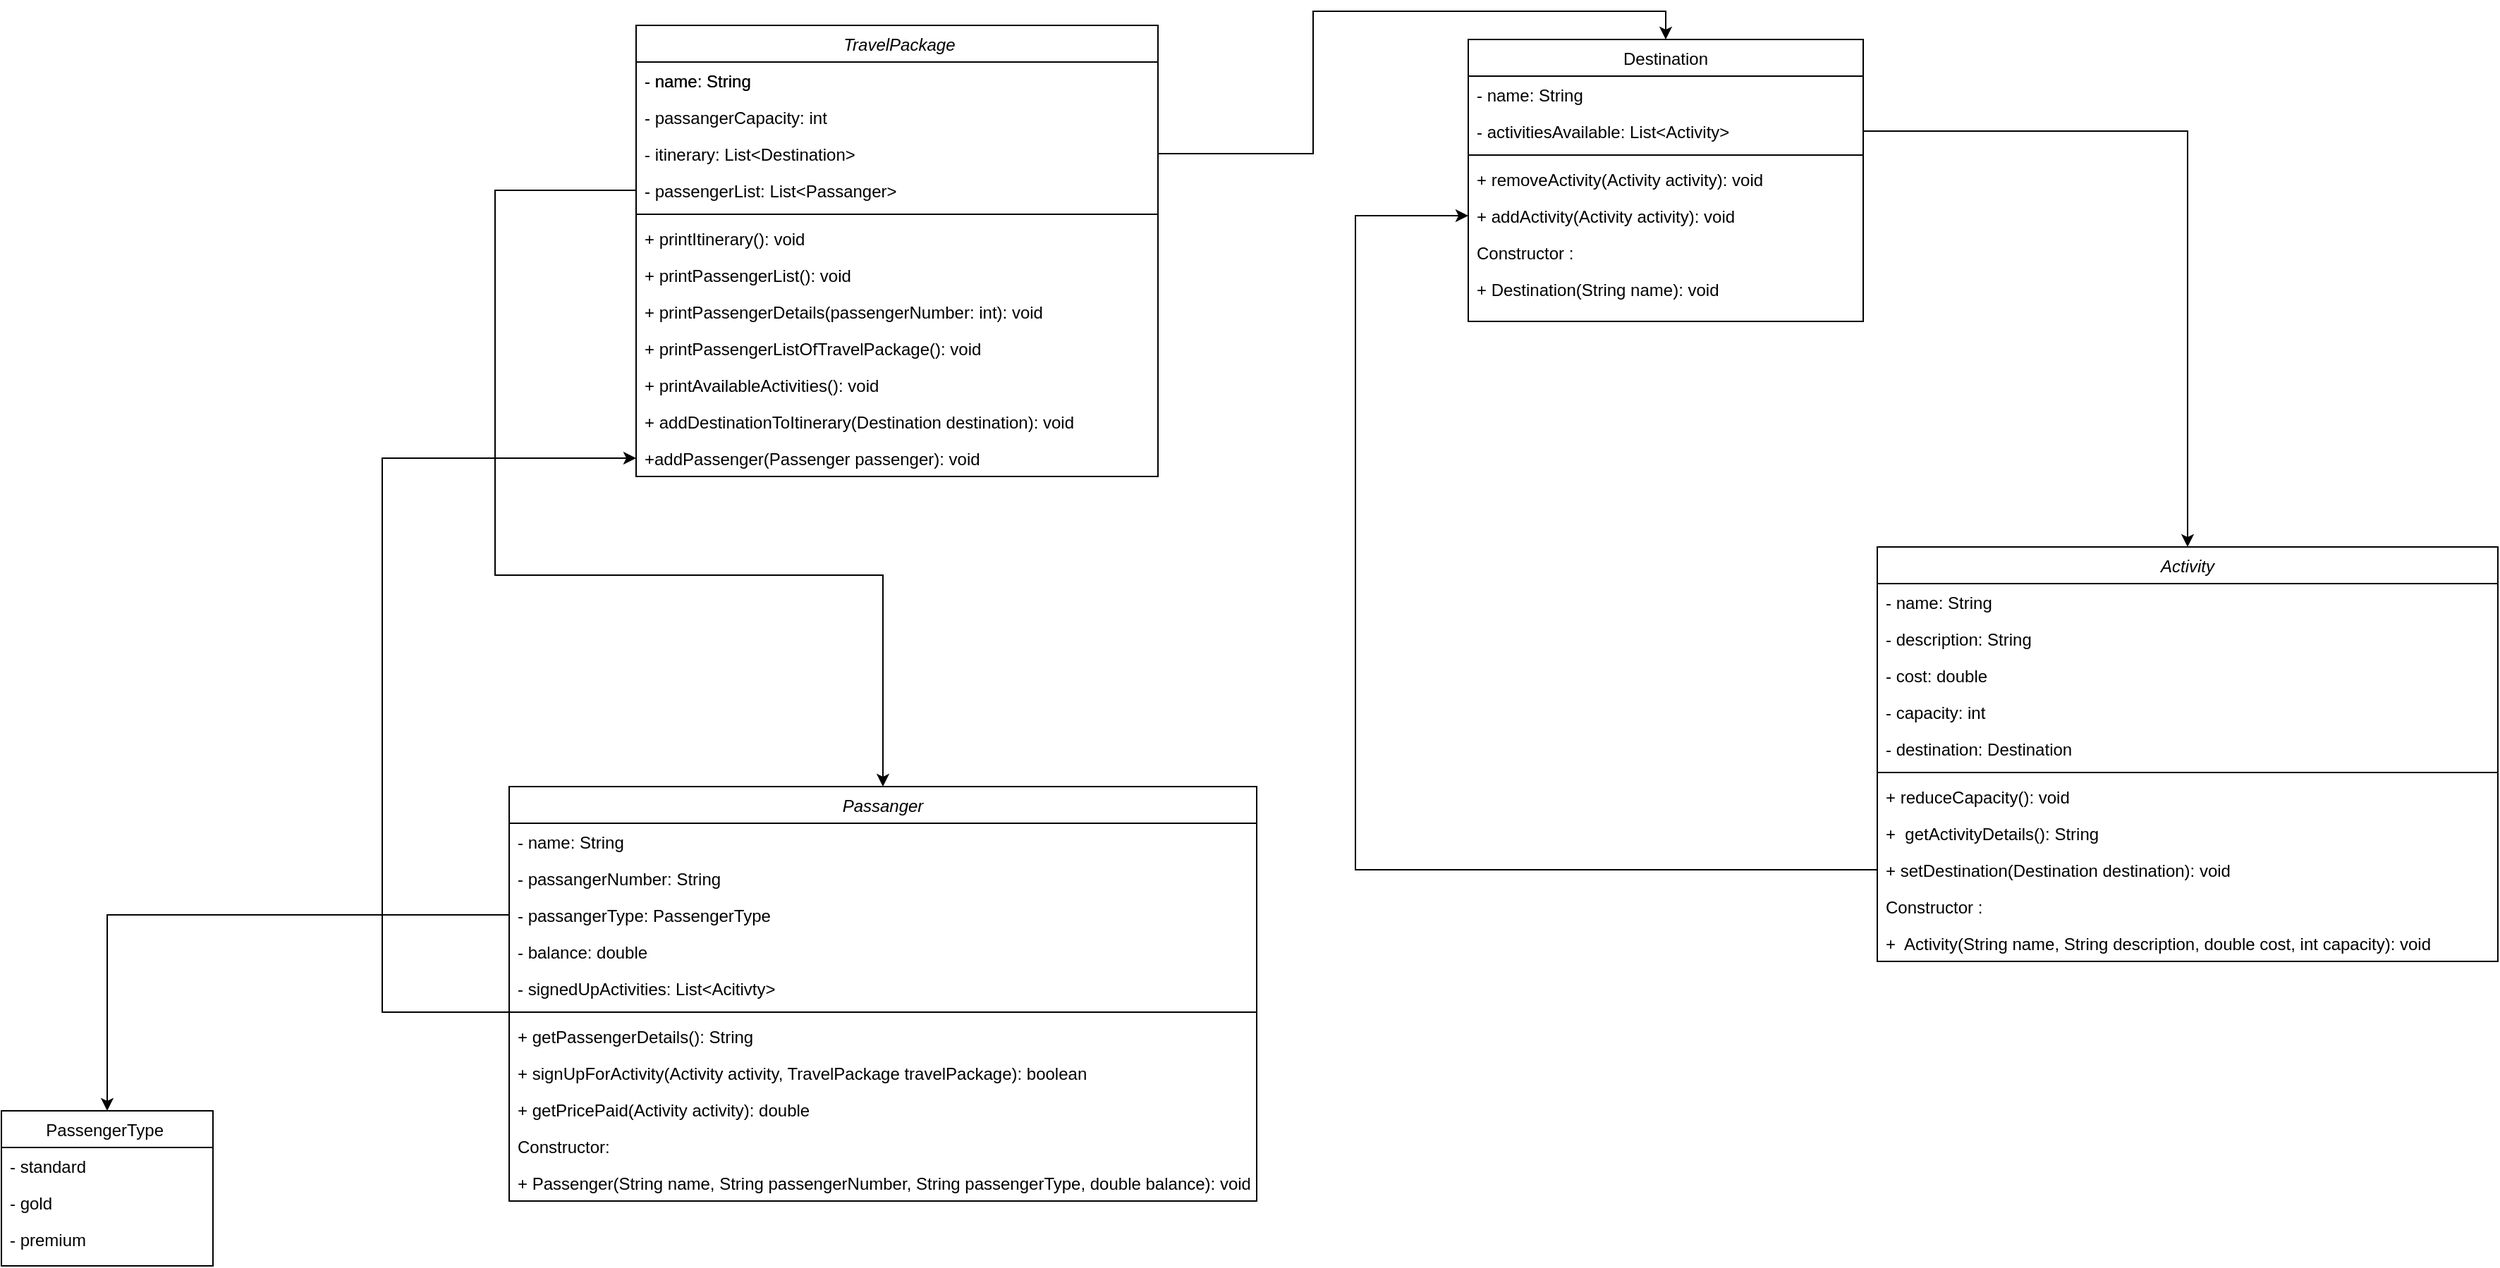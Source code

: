 <mxfile version="22.1.17" type="device">
  <diagram name="Page-1" id="Fdq2jq0iwENUCA-mUVQr">
    <mxGraphModel dx="3028" dy="1333" grid="1" gridSize="10" guides="1" tooltips="1" connect="1" arrows="1" fold="1" page="1" pageScale="1" pageWidth="850" pageHeight="1100" math="0" shadow="0">
      <root>
        <mxCell id="0" />
        <mxCell id="1" parent="0" />
        <mxCell id="0NMZtdTPD4KU011eyy8_-1" value=" TravelPackage" style="swimlane;fontStyle=2;align=center;verticalAlign=top;childLayout=stackLayout;horizontal=1;startSize=26;horizontalStack=0;resizeParent=1;resizeLast=0;collapsible=1;marginBottom=0;rounded=0;shadow=0;strokeWidth=1;" vertex="1" parent="1">
          <mxGeometry x="220" y="120" width="370" height="320" as="geometry">
            <mxRectangle x="230" y="140" width="160" height="26" as="alternateBounds" />
          </mxGeometry>
        </mxCell>
        <mxCell id="0NMZtdTPD4KU011eyy8_-2" value="- name: String        &#xa;&#xa;" style="text;align=left;verticalAlign=top;spacingLeft=4;spacingRight=4;overflow=hidden;rotatable=0;points=[[0,0.5],[1,0.5]];portConstraint=eastwest;" vertex="1" parent="0NMZtdTPD4KU011eyy8_-1">
          <mxGeometry y="26" width="370" height="26" as="geometry" />
        </mxCell>
        <mxCell id="0NMZtdTPD4KU011eyy8_-3" value="- passangerCapacity: int" style="text;align=left;verticalAlign=top;spacingLeft=4;spacingRight=4;overflow=hidden;rotatable=0;points=[[0,0.5],[1,0.5]];portConstraint=eastwest;rounded=0;shadow=0;html=0;" vertex="1" parent="0NMZtdTPD4KU011eyy8_-1">
          <mxGeometry y="52" width="370" height="26" as="geometry" />
        </mxCell>
        <mxCell id="0NMZtdTPD4KU011eyy8_-4" value="- itinerary: List&lt;Destination&gt;" style="text;align=left;verticalAlign=top;spacingLeft=4;spacingRight=4;overflow=hidden;rotatable=0;points=[[0,0.5],[1,0.5]];portConstraint=eastwest;rounded=0;shadow=0;html=0;" vertex="1" parent="0NMZtdTPD4KU011eyy8_-1">
          <mxGeometry y="78" width="370" height="26" as="geometry" />
        </mxCell>
        <mxCell id="0NMZtdTPD4KU011eyy8_-6" value="- passengerList: List&lt;Passanger&gt;" style="text;align=left;verticalAlign=top;spacingLeft=4;spacingRight=4;overflow=hidden;rotatable=0;points=[[0,0.5],[1,0.5]];portConstraint=eastwest;" vertex="1" parent="0NMZtdTPD4KU011eyy8_-1">
          <mxGeometry y="104" width="370" height="26" as="geometry" />
        </mxCell>
        <mxCell id="0NMZtdTPD4KU011eyy8_-5" value="" style="line;html=1;strokeWidth=1;align=left;verticalAlign=middle;spacingTop=-1;spacingLeft=3;spacingRight=3;rotatable=0;labelPosition=right;points=[];portConstraint=eastwest;" vertex="1" parent="0NMZtdTPD4KU011eyy8_-1">
          <mxGeometry y="130" width="370" height="8" as="geometry" />
        </mxCell>
        <mxCell id="0NMZtdTPD4KU011eyy8_-32" value="+ printItinerary(): void" style="text;align=left;verticalAlign=top;spacingLeft=4;spacingRight=4;overflow=hidden;rotatable=0;points=[[0,0.5],[1,0.5]];portConstraint=eastwest;rounded=0;shadow=0;html=0;" vertex="1" parent="0NMZtdTPD4KU011eyy8_-1">
          <mxGeometry y="138" width="370" height="26" as="geometry" />
        </mxCell>
        <mxCell id="0NMZtdTPD4KU011eyy8_-33" value="+ printPassengerList(): void" style="text;align=left;verticalAlign=top;spacingLeft=4;spacingRight=4;overflow=hidden;rotatable=0;points=[[0,0.5],[1,0.5]];portConstraint=eastwest;rounded=0;shadow=0;html=0;" vertex="1" parent="0NMZtdTPD4KU011eyy8_-1">
          <mxGeometry y="164" width="370" height="26" as="geometry" />
        </mxCell>
        <mxCell id="0NMZtdTPD4KU011eyy8_-38" value="+ printPassengerDetails(passengerNumber: int): void" style="text;align=left;verticalAlign=top;spacingLeft=4;spacingRight=4;overflow=hidden;rotatable=0;points=[[0,0.5],[1,0.5]];portConstraint=eastwest;" vertex="1" parent="0NMZtdTPD4KU011eyy8_-1">
          <mxGeometry y="190" width="370" height="26" as="geometry" />
        </mxCell>
        <mxCell id="0NMZtdTPD4KU011eyy8_-94" value="+ printPassengerListOfTravelPackage(): void" style="text;align=left;verticalAlign=top;spacingLeft=4;spacingRight=4;overflow=hidden;rotatable=0;points=[[0,0.5],[1,0.5]];portConstraint=eastwest;" vertex="1" parent="0NMZtdTPD4KU011eyy8_-1">
          <mxGeometry y="216" width="370" height="26" as="geometry" />
        </mxCell>
        <mxCell id="0NMZtdTPD4KU011eyy8_-39" value="+ printAvailableActivities(): void" style="text;align=left;verticalAlign=top;spacingLeft=4;spacingRight=4;overflow=hidden;rotatable=0;points=[[0,0.5],[1,0.5]];portConstraint=eastwest;rounded=0;shadow=0;html=0;" vertex="1" parent="0NMZtdTPD4KU011eyy8_-1">
          <mxGeometry y="242" width="370" height="26" as="geometry" />
        </mxCell>
        <mxCell id="0NMZtdTPD4KU011eyy8_-92" value="+ addDestinationToItinerary(Destination destination): void" style="text;align=left;verticalAlign=top;spacingLeft=4;spacingRight=4;overflow=hidden;rotatable=0;points=[[0,0.5],[1,0.5]];portConstraint=eastwest;rounded=0;shadow=0;html=0;" vertex="1" parent="0NMZtdTPD4KU011eyy8_-1">
          <mxGeometry y="268" width="370" height="26" as="geometry" />
        </mxCell>
        <mxCell id="0NMZtdTPD4KU011eyy8_-93" value="+addPassenger(Passenger passenger): void" style="text;align=left;verticalAlign=top;spacingLeft=4;spacingRight=4;overflow=hidden;rotatable=0;points=[[0,0.5],[1,0.5]];portConstraint=eastwest;rounded=0;shadow=0;html=0;" vertex="1" parent="0NMZtdTPD4KU011eyy8_-1">
          <mxGeometry y="294" width="370" height="26" as="geometry" />
        </mxCell>
        <mxCell id="0NMZtdTPD4KU011eyy8_-18" value="Destination" style="swimlane;fontStyle=0;align=center;verticalAlign=top;childLayout=stackLayout;horizontal=1;startSize=26;horizontalStack=0;resizeParent=1;resizeLast=0;collapsible=1;marginBottom=0;rounded=0;shadow=0;strokeWidth=1;" vertex="1" parent="1">
          <mxGeometry x="810" y="130" width="280" height="200" as="geometry">
            <mxRectangle x="550" y="140" width="160" height="26" as="alternateBounds" />
          </mxGeometry>
        </mxCell>
        <mxCell id="0NMZtdTPD4KU011eyy8_-19" value="- name: String" style="text;align=left;verticalAlign=top;spacingLeft=4;spacingRight=4;overflow=hidden;rotatable=0;points=[[0,0.5],[1,0.5]];portConstraint=eastwest;" vertex="1" parent="0NMZtdTPD4KU011eyy8_-18">
          <mxGeometry y="26" width="280" height="26" as="geometry" />
        </mxCell>
        <mxCell id="0NMZtdTPD4KU011eyy8_-20" value="- activitiesAvailable: List&lt;Activity&gt;" style="text;align=left;verticalAlign=top;spacingLeft=4;spacingRight=4;overflow=hidden;rotatable=0;points=[[0,0.5],[1,0.5]];portConstraint=eastwest;rounded=0;shadow=0;html=0;" vertex="1" parent="0NMZtdTPD4KU011eyy8_-18">
          <mxGeometry y="52" width="280" height="26" as="geometry" />
        </mxCell>
        <mxCell id="0NMZtdTPD4KU011eyy8_-24" value="" style="line;html=1;strokeWidth=1;align=left;verticalAlign=middle;spacingTop=-1;spacingLeft=3;spacingRight=3;rotatable=0;labelPosition=right;points=[];portConstraint=eastwest;" vertex="1" parent="0NMZtdTPD4KU011eyy8_-18">
          <mxGeometry y="78" width="280" height="8" as="geometry" />
        </mxCell>
        <mxCell id="0NMZtdTPD4KU011eyy8_-25" value="+ removeActivity(Activity activity): void" style="text;align=left;verticalAlign=top;spacingLeft=4;spacingRight=4;overflow=hidden;rotatable=0;points=[[0,0.5],[1,0.5]];portConstraint=eastwest;" vertex="1" parent="0NMZtdTPD4KU011eyy8_-18">
          <mxGeometry y="86" width="280" height="26" as="geometry" />
        </mxCell>
        <mxCell id="0NMZtdTPD4KU011eyy8_-26" value="+ addActivity(Activity activity): void" style="text;align=left;verticalAlign=top;spacingLeft=4;spacingRight=4;overflow=hidden;rotatable=0;points=[[0,0.5],[1,0.5]];portConstraint=eastwest;" vertex="1" parent="0NMZtdTPD4KU011eyy8_-18">
          <mxGeometry y="112" width="280" height="26" as="geometry" />
        </mxCell>
        <mxCell id="0NMZtdTPD4KU011eyy8_-95" value="Constructor :" style="text;align=left;verticalAlign=top;spacingLeft=4;spacingRight=4;overflow=hidden;rotatable=0;points=[[0,0.5],[1,0.5]];portConstraint=eastwest;" vertex="1" parent="0NMZtdTPD4KU011eyy8_-18">
          <mxGeometry y="138" width="280" height="26" as="geometry" />
        </mxCell>
        <mxCell id="0NMZtdTPD4KU011eyy8_-97" value="+ Destination(String name): void" style="text;align=left;verticalAlign=top;spacingLeft=4;spacingRight=4;overflow=hidden;rotatable=0;points=[[0,0.5],[1,0.5]];portConstraint=eastwest;" vertex="1" parent="0NMZtdTPD4KU011eyy8_-18">
          <mxGeometry y="164" width="280" height="26" as="geometry" />
        </mxCell>
        <mxCell id="0NMZtdTPD4KU011eyy8_-36" value="- name: String        &#xa;&#xa;" style="text;align=left;verticalAlign=top;spacingLeft=4;spacingRight=4;overflow=hidden;rotatable=0;points=[[0,0.5],[1,0.5]];portConstraint=eastwest;" vertex="1" parent="1">
          <mxGeometry x="220" y="146" width="160" height="26" as="geometry" />
        </mxCell>
        <mxCell id="0NMZtdTPD4KU011eyy8_-50" value="Activity" style="swimlane;fontStyle=2;align=center;verticalAlign=top;childLayout=stackLayout;horizontal=1;startSize=26;horizontalStack=0;resizeParent=1;resizeLast=0;collapsible=1;marginBottom=0;rounded=0;shadow=0;strokeWidth=1;" vertex="1" parent="1">
          <mxGeometry x="1100" y="490" width="440" height="294" as="geometry">
            <mxRectangle x="230" y="140" width="160" height="26" as="alternateBounds" />
          </mxGeometry>
        </mxCell>
        <mxCell id="0NMZtdTPD4KU011eyy8_-51" value="- name: String        &#xa;&#xa;" style="text;align=left;verticalAlign=top;spacingLeft=4;spacingRight=4;overflow=hidden;rotatable=0;points=[[0,0.5],[1,0.5]];portConstraint=eastwest;" vertex="1" parent="0NMZtdTPD4KU011eyy8_-50">
          <mxGeometry y="26" width="440" height="26" as="geometry" />
        </mxCell>
        <mxCell id="0NMZtdTPD4KU011eyy8_-52" value="- description: String" style="text;align=left;verticalAlign=top;spacingLeft=4;spacingRight=4;overflow=hidden;rotatable=0;points=[[0,0.5],[1,0.5]];portConstraint=eastwest;rounded=0;shadow=0;html=0;" vertex="1" parent="0NMZtdTPD4KU011eyy8_-50">
          <mxGeometry y="52" width="440" height="26" as="geometry" />
        </mxCell>
        <mxCell id="0NMZtdTPD4KU011eyy8_-53" value="- cost: double" style="text;align=left;verticalAlign=top;spacingLeft=4;spacingRight=4;overflow=hidden;rotatable=0;points=[[0,0.5],[1,0.5]];portConstraint=eastwest;rounded=0;shadow=0;html=0;" vertex="1" parent="0NMZtdTPD4KU011eyy8_-50">
          <mxGeometry y="78" width="440" height="26" as="geometry" />
        </mxCell>
        <mxCell id="0NMZtdTPD4KU011eyy8_-54" value="- capacity: int" style="text;align=left;verticalAlign=top;spacingLeft=4;spacingRight=4;overflow=hidden;rotatable=0;points=[[0,0.5],[1,0.5]];portConstraint=eastwest;" vertex="1" parent="0NMZtdTPD4KU011eyy8_-50">
          <mxGeometry y="104" width="440" height="26" as="geometry" />
        </mxCell>
        <mxCell id="0NMZtdTPD4KU011eyy8_-73" value="- destination: Destination" style="text;align=left;verticalAlign=top;spacingLeft=4;spacingRight=4;overflow=hidden;rotatable=0;points=[[0,0.5],[1,0.5]];portConstraint=eastwest;" vertex="1" parent="0NMZtdTPD4KU011eyy8_-50">
          <mxGeometry y="130" width="440" height="26" as="geometry" />
        </mxCell>
        <mxCell id="0NMZtdTPD4KU011eyy8_-55" value="" style="line;html=1;strokeWidth=1;align=left;verticalAlign=middle;spacingTop=-1;spacingLeft=3;spacingRight=3;rotatable=0;labelPosition=right;points=[];portConstraint=eastwest;" vertex="1" parent="0NMZtdTPD4KU011eyy8_-50">
          <mxGeometry y="156" width="440" height="8" as="geometry" />
        </mxCell>
        <mxCell id="0NMZtdTPD4KU011eyy8_-57" value="+ reduceCapacity(): void" style="text;align=left;verticalAlign=top;spacingLeft=4;spacingRight=4;overflow=hidden;rotatable=0;points=[[0,0.5],[1,0.5]];portConstraint=eastwest;rounded=0;shadow=0;html=0;" vertex="1" parent="0NMZtdTPD4KU011eyy8_-50">
          <mxGeometry y="164" width="440" height="26" as="geometry" />
        </mxCell>
        <mxCell id="0NMZtdTPD4KU011eyy8_-58" value="+  getActivityDetails(): String" style="text;align=left;verticalAlign=top;spacingLeft=4;spacingRight=4;overflow=hidden;rotatable=0;points=[[0,0.5],[1,0.5]];portConstraint=eastwest;" vertex="1" parent="0NMZtdTPD4KU011eyy8_-50">
          <mxGeometry y="190" width="440" height="26" as="geometry" />
        </mxCell>
        <mxCell id="0NMZtdTPD4KU011eyy8_-101" value="+ setDestination(Destination destination): void" style="text;align=left;verticalAlign=top;spacingLeft=4;spacingRight=4;overflow=hidden;rotatable=0;points=[[0,0.5],[1,0.5]];portConstraint=eastwest;" vertex="1" parent="0NMZtdTPD4KU011eyy8_-50">
          <mxGeometry y="216" width="440" height="26" as="geometry" />
        </mxCell>
        <mxCell id="0NMZtdTPD4KU011eyy8_-99" value="Constructor :" style="text;align=left;verticalAlign=top;spacingLeft=4;spacingRight=4;overflow=hidden;rotatable=0;points=[[0,0.5],[1,0.5]];portConstraint=eastwest;" vertex="1" parent="0NMZtdTPD4KU011eyy8_-50">
          <mxGeometry y="242" width="440" height="26" as="geometry" />
        </mxCell>
        <mxCell id="0NMZtdTPD4KU011eyy8_-100" value="+  Activity(String name, String description, double cost, int capacity): void" style="text;align=left;verticalAlign=top;spacingLeft=4;spacingRight=4;overflow=hidden;rotatable=0;points=[[0,0.5],[1,0.5]];portConstraint=eastwest;" vertex="1" parent="0NMZtdTPD4KU011eyy8_-50">
          <mxGeometry y="268" width="440" height="26" as="geometry" />
        </mxCell>
        <mxCell id="0NMZtdTPD4KU011eyy8_-61" value="Passanger" style="swimlane;fontStyle=2;align=center;verticalAlign=top;childLayout=stackLayout;horizontal=1;startSize=26;horizontalStack=0;resizeParent=1;resizeLast=0;collapsible=1;marginBottom=0;rounded=0;shadow=0;strokeWidth=1;" vertex="1" parent="1">
          <mxGeometry x="130" y="660" width="530" height="294" as="geometry">
            <mxRectangle x="230" y="140" width="160" height="26" as="alternateBounds" />
          </mxGeometry>
        </mxCell>
        <mxCell id="0NMZtdTPD4KU011eyy8_-62" value="- name: String        &#xa;&#xa;" style="text;align=left;verticalAlign=top;spacingLeft=4;spacingRight=4;overflow=hidden;rotatable=0;points=[[0,0.5],[1,0.5]];portConstraint=eastwest;" vertex="1" parent="0NMZtdTPD4KU011eyy8_-61">
          <mxGeometry y="26" width="530" height="26" as="geometry" />
        </mxCell>
        <mxCell id="0NMZtdTPD4KU011eyy8_-63" value="- passangerNumber: String" style="text;align=left;verticalAlign=top;spacingLeft=4;spacingRight=4;overflow=hidden;rotatable=0;points=[[0,0.5],[1,0.5]];portConstraint=eastwest;rounded=0;shadow=0;html=0;" vertex="1" parent="0NMZtdTPD4KU011eyy8_-61">
          <mxGeometry y="52" width="530" height="26" as="geometry" />
        </mxCell>
        <mxCell id="0NMZtdTPD4KU011eyy8_-72" value="- passangerType: PassengerType" style="text;align=left;verticalAlign=top;spacingLeft=4;spacingRight=4;overflow=hidden;rotatable=0;points=[[0,0.5],[1,0.5]];portConstraint=eastwest;rounded=0;shadow=0;html=0;" vertex="1" parent="0NMZtdTPD4KU011eyy8_-61">
          <mxGeometry y="78" width="530" height="26" as="geometry" />
        </mxCell>
        <mxCell id="0NMZtdTPD4KU011eyy8_-82" value="- balance: double" style="text;align=left;verticalAlign=top;spacingLeft=4;spacingRight=4;overflow=hidden;rotatable=0;points=[[0,0.5],[1,0.5]];portConstraint=eastwest;" vertex="1" parent="0NMZtdTPD4KU011eyy8_-61">
          <mxGeometry y="104" width="530" height="26" as="geometry" />
        </mxCell>
        <mxCell id="0NMZtdTPD4KU011eyy8_-65" value="- signedUpActivities: List&lt;Acitivty&gt;" style="text;align=left;verticalAlign=top;spacingLeft=4;spacingRight=4;overflow=hidden;rotatable=0;points=[[0,0.5],[1,0.5]];portConstraint=eastwest;" vertex="1" parent="0NMZtdTPD4KU011eyy8_-61">
          <mxGeometry y="130" width="530" height="26" as="geometry" />
        </mxCell>
        <mxCell id="0NMZtdTPD4KU011eyy8_-66" value="" style="line;html=1;strokeWidth=1;align=left;verticalAlign=middle;spacingTop=-1;spacingLeft=3;spacingRight=3;rotatable=0;labelPosition=right;points=[];portConstraint=eastwest;" vertex="1" parent="0NMZtdTPD4KU011eyy8_-61">
          <mxGeometry y="156" width="530" height="8" as="geometry" />
        </mxCell>
        <mxCell id="0NMZtdTPD4KU011eyy8_-67" value="+ getPassengerDetails(): String" style="text;align=left;verticalAlign=top;spacingLeft=4;spacingRight=4;overflow=hidden;rotatable=0;points=[[0,0.5],[1,0.5]];portConstraint=eastwest;rounded=0;shadow=0;html=0;" vertex="1" parent="0NMZtdTPD4KU011eyy8_-61">
          <mxGeometry y="164" width="530" height="26" as="geometry" />
        </mxCell>
        <mxCell id="0NMZtdTPD4KU011eyy8_-68" value="+ signUpForActivity(Activity activity, TravelPackage travelPackage): boolean" style="text;align=left;verticalAlign=top;spacingLeft=4;spacingRight=4;overflow=hidden;rotatable=0;points=[[0,0.5],[1,0.5]];portConstraint=eastwest;rounded=0;shadow=0;html=0;" vertex="1" parent="0NMZtdTPD4KU011eyy8_-61">
          <mxGeometry y="190" width="530" height="26" as="geometry" />
        </mxCell>
        <mxCell id="0NMZtdTPD4KU011eyy8_-69" value="+ getPricePaid(Activity activity): double" style="text;align=left;verticalAlign=top;spacingLeft=4;spacingRight=4;overflow=hidden;rotatable=0;points=[[0,0.5],[1,0.5]];portConstraint=eastwest;" vertex="1" parent="0NMZtdTPD4KU011eyy8_-61">
          <mxGeometry y="216" width="530" height="26" as="geometry" />
        </mxCell>
        <mxCell id="0NMZtdTPD4KU011eyy8_-105" value="Constructor: " style="text;align=left;verticalAlign=top;spacingLeft=4;spacingRight=4;overflow=hidden;rotatable=0;points=[[0,0.5],[1,0.5]];portConstraint=eastwest;" vertex="1" parent="0NMZtdTPD4KU011eyy8_-61">
          <mxGeometry y="242" width="530" height="26" as="geometry" />
        </mxCell>
        <mxCell id="0NMZtdTPD4KU011eyy8_-106" value="+ Passenger(String name, String passengerNumber, String passengerType, double balance): void" style="text;align=left;verticalAlign=top;spacingLeft=4;spacingRight=4;overflow=hidden;rotatable=0;points=[[0,0.5],[1,0.5]];portConstraint=eastwest;" vertex="1" parent="0NMZtdTPD4KU011eyy8_-61">
          <mxGeometry y="268" width="530" height="26" as="geometry" />
        </mxCell>
        <mxCell id="0NMZtdTPD4KU011eyy8_-74" value="PassengerType " style="swimlane;fontStyle=0;align=center;verticalAlign=top;childLayout=stackLayout;horizontal=1;startSize=26;horizontalStack=0;resizeParent=1;resizeLast=0;collapsible=1;marginBottom=0;rounded=0;shadow=0;strokeWidth=1;" vertex="1" parent="1">
          <mxGeometry x="-230" y="890" width="150" height="110" as="geometry">
            <mxRectangle x="550" y="140" width="160" height="26" as="alternateBounds" />
          </mxGeometry>
        </mxCell>
        <mxCell id="0NMZtdTPD4KU011eyy8_-75" value="- standard" style="text;align=left;verticalAlign=top;spacingLeft=4;spacingRight=4;overflow=hidden;rotatable=0;points=[[0,0.5],[1,0.5]];portConstraint=eastwest;" vertex="1" parent="0NMZtdTPD4KU011eyy8_-74">
          <mxGeometry y="26" width="150" height="26" as="geometry" />
        </mxCell>
        <mxCell id="0NMZtdTPD4KU011eyy8_-76" value="- gold" style="text;align=left;verticalAlign=top;spacingLeft=4;spacingRight=4;overflow=hidden;rotatable=0;points=[[0,0.5],[1,0.5]];portConstraint=eastwest;rounded=0;shadow=0;html=0;" vertex="1" parent="0NMZtdTPD4KU011eyy8_-74">
          <mxGeometry y="52" width="150" height="26" as="geometry" />
        </mxCell>
        <mxCell id="0NMZtdTPD4KU011eyy8_-78" value="- premium" style="text;align=left;verticalAlign=top;spacingLeft=4;spacingRight=4;overflow=hidden;rotatable=0;points=[[0,0.5],[1,0.5]];portConstraint=eastwest;" vertex="1" parent="0NMZtdTPD4KU011eyy8_-74">
          <mxGeometry y="78" width="150" height="26" as="geometry" />
        </mxCell>
        <mxCell id="0NMZtdTPD4KU011eyy8_-86" style="edgeStyle=orthogonalEdgeStyle;rounded=0;orthogonalLoop=1;jettySize=auto;html=1;exitX=1;exitY=0.5;exitDx=0;exitDy=0;entryX=0.5;entryY=0;entryDx=0;entryDy=0;" edge="1" parent="1" source="0NMZtdTPD4KU011eyy8_-20" target="0NMZtdTPD4KU011eyy8_-50">
          <mxGeometry relative="1" as="geometry" />
        </mxCell>
        <mxCell id="0NMZtdTPD4KU011eyy8_-88" style="edgeStyle=orthogonalEdgeStyle;rounded=0;orthogonalLoop=1;jettySize=auto;html=1;exitX=0;exitY=0.5;exitDx=0;exitDy=0;entryX=0.5;entryY=0;entryDx=0;entryDy=0;" edge="1" parent="1" source="0NMZtdTPD4KU011eyy8_-72" target="0NMZtdTPD4KU011eyy8_-74">
          <mxGeometry relative="1" as="geometry" />
        </mxCell>
        <mxCell id="0NMZtdTPD4KU011eyy8_-96" style="edgeStyle=orthogonalEdgeStyle;rounded=0;orthogonalLoop=1;jettySize=auto;html=1;exitX=1;exitY=0.5;exitDx=0;exitDy=0;entryX=0.5;entryY=0;entryDx=0;entryDy=0;" edge="1" parent="1" source="0NMZtdTPD4KU011eyy8_-4" target="0NMZtdTPD4KU011eyy8_-18">
          <mxGeometry relative="1" as="geometry" />
        </mxCell>
        <mxCell id="0NMZtdTPD4KU011eyy8_-107" style="edgeStyle=orthogonalEdgeStyle;rounded=0;orthogonalLoop=1;jettySize=auto;html=1;exitX=0;exitY=0.5;exitDx=0;exitDy=0;entryX=0;entryY=0.5;entryDx=0;entryDy=0;" edge="1" parent="1" source="0NMZtdTPD4KU011eyy8_-68" target="0NMZtdTPD4KU011eyy8_-93">
          <mxGeometry relative="1" as="geometry">
            <Array as="points">
              <mxPoint x="130" y="820" />
              <mxPoint x="40" y="820" />
              <mxPoint x="40" y="427" />
            </Array>
          </mxGeometry>
        </mxCell>
        <mxCell id="0NMZtdTPD4KU011eyy8_-108" style="edgeStyle=orthogonalEdgeStyle;rounded=0;orthogonalLoop=1;jettySize=auto;html=1;exitX=0;exitY=0.5;exitDx=0;exitDy=0;entryX=0.5;entryY=0;entryDx=0;entryDy=0;" edge="1" parent="1" source="0NMZtdTPD4KU011eyy8_-6" target="0NMZtdTPD4KU011eyy8_-61">
          <mxGeometry relative="1" as="geometry">
            <Array as="points">
              <mxPoint x="120" y="237" />
              <mxPoint x="120" y="510" />
              <mxPoint x="395" y="510" />
            </Array>
          </mxGeometry>
        </mxCell>
        <mxCell id="0NMZtdTPD4KU011eyy8_-109" style="edgeStyle=orthogonalEdgeStyle;rounded=0;orthogonalLoop=1;jettySize=auto;html=1;exitX=0;exitY=0.5;exitDx=0;exitDy=0;entryX=0;entryY=0.5;entryDx=0;entryDy=0;" edge="1" parent="1" source="0NMZtdTPD4KU011eyy8_-101" target="0NMZtdTPD4KU011eyy8_-26">
          <mxGeometry relative="1" as="geometry">
            <Array as="points">
              <mxPoint x="730" y="719" />
              <mxPoint x="730" y="255" />
            </Array>
          </mxGeometry>
        </mxCell>
      </root>
    </mxGraphModel>
  </diagram>
</mxfile>
